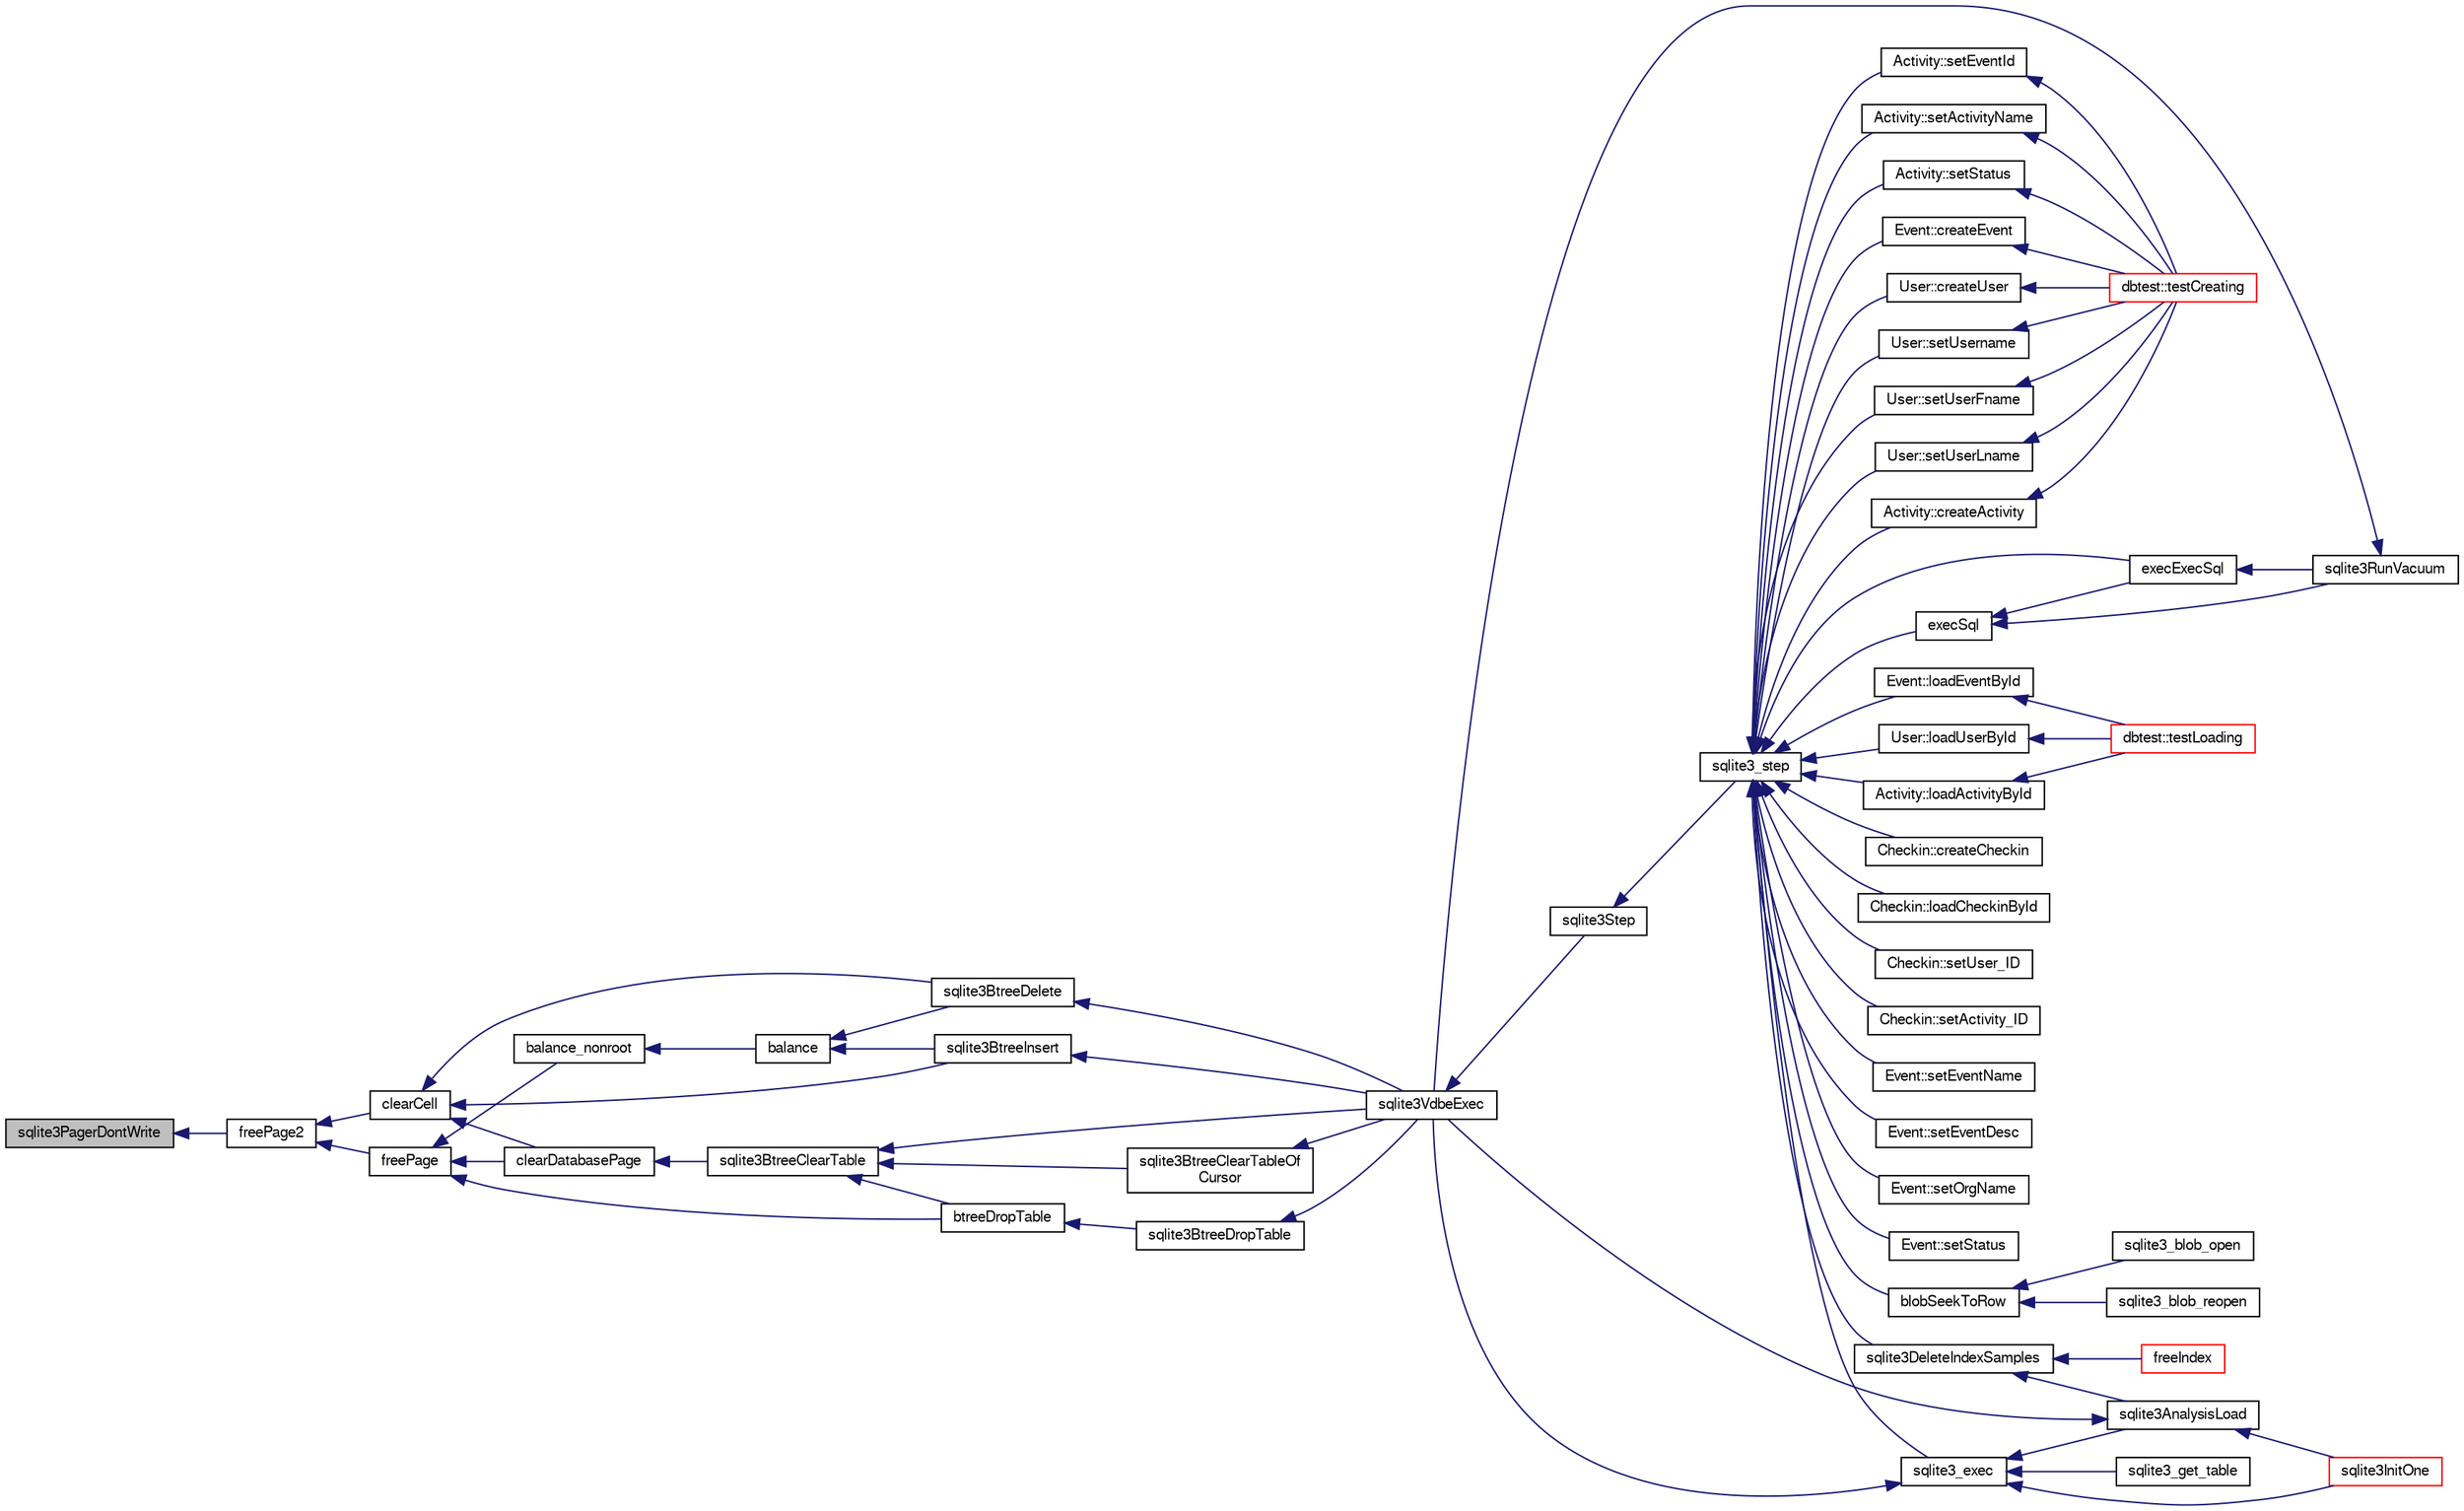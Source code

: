 digraph "sqlite3PagerDontWrite"
{
  edge [fontname="FreeSans",fontsize="10",labelfontname="FreeSans",labelfontsize="10"];
  node [fontname="FreeSans",fontsize="10",shape=record];
  rankdir="LR";
  Node627292 [label="sqlite3PagerDontWrite",height=0.2,width=0.4,color="black", fillcolor="grey75", style="filled", fontcolor="black"];
  Node627292 -> Node627293 [dir="back",color="midnightblue",fontsize="10",style="solid",fontname="FreeSans"];
  Node627293 [label="freePage2",height=0.2,width=0.4,color="black", fillcolor="white", style="filled",URL="$sqlite3_8c.html#a625a2c2bdaf95cdb3a7cb945201f7efb"];
  Node627293 -> Node627294 [dir="back",color="midnightblue",fontsize="10",style="solid",fontname="FreeSans"];
  Node627294 [label="freePage",height=0.2,width=0.4,color="black", fillcolor="white", style="filled",URL="$sqlite3_8c.html#ad98f5006fdec390948dd2966cf0cf12f"];
  Node627294 -> Node627295 [dir="back",color="midnightblue",fontsize="10",style="solid",fontname="FreeSans"];
  Node627295 [label="balance_nonroot",height=0.2,width=0.4,color="black", fillcolor="white", style="filled",URL="$sqlite3_8c.html#a513ba5c0beb3462a4b60064469f1539d"];
  Node627295 -> Node627296 [dir="back",color="midnightblue",fontsize="10",style="solid",fontname="FreeSans"];
  Node627296 [label="balance",height=0.2,width=0.4,color="black", fillcolor="white", style="filled",URL="$sqlite3_8c.html#a173f7c872fb68ccd3a20440d640b66c7"];
  Node627296 -> Node627297 [dir="back",color="midnightblue",fontsize="10",style="solid",fontname="FreeSans"];
  Node627297 [label="sqlite3BtreeInsert",height=0.2,width=0.4,color="black", fillcolor="white", style="filled",URL="$sqlite3_8c.html#aa6c6b68ed28d38984e5fa329794d7f02"];
  Node627297 -> Node627298 [dir="back",color="midnightblue",fontsize="10",style="solid",fontname="FreeSans"];
  Node627298 [label="sqlite3VdbeExec",height=0.2,width=0.4,color="black", fillcolor="white", style="filled",URL="$sqlite3_8c.html#a8ce40a614bdc56719c4d642b1e4dfb21"];
  Node627298 -> Node627299 [dir="back",color="midnightblue",fontsize="10",style="solid",fontname="FreeSans"];
  Node627299 [label="sqlite3Step",height=0.2,width=0.4,color="black", fillcolor="white", style="filled",URL="$sqlite3_8c.html#a3f2872e873e2758a4beedad1d5113554"];
  Node627299 -> Node627300 [dir="back",color="midnightblue",fontsize="10",style="solid",fontname="FreeSans"];
  Node627300 [label="sqlite3_step",height=0.2,width=0.4,color="black", fillcolor="white", style="filled",URL="$sqlite3_8h.html#ac1e491ce36b7471eb28387f7d3c74334"];
  Node627300 -> Node627301 [dir="back",color="midnightblue",fontsize="10",style="solid",fontname="FreeSans"];
  Node627301 [label="Activity::createActivity",height=0.2,width=0.4,color="black", fillcolor="white", style="filled",URL="$classActivity.html#a813cc5e52c14ab49b39014c134e3425b"];
  Node627301 -> Node627302 [dir="back",color="midnightblue",fontsize="10",style="solid",fontname="FreeSans"];
  Node627302 [label="dbtest::testCreating",height=0.2,width=0.4,color="red", fillcolor="white", style="filled",URL="$classdbtest.html#a8193e88a7df657069c8a6bd09c8243b7"];
  Node627300 -> Node627304 [dir="back",color="midnightblue",fontsize="10",style="solid",fontname="FreeSans"];
  Node627304 [label="Activity::loadActivityById",height=0.2,width=0.4,color="black", fillcolor="white", style="filled",URL="$classActivity.html#abe4ffb4f08a47212ebf9013259d9e7fd"];
  Node627304 -> Node627305 [dir="back",color="midnightblue",fontsize="10",style="solid",fontname="FreeSans"];
  Node627305 [label="dbtest::testLoading",height=0.2,width=0.4,color="red", fillcolor="white", style="filled",URL="$classdbtest.html#a6f98d82a2c8e2b9040848763504ddae1"];
  Node627300 -> Node627306 [dir="back",color="midnightblue",fontsize="10",style="solid",fontname="FreeSans"];
  Node627306 [label="Activity::setEventId",height=0.2,width=0.4,color="black", fillcolor="white", style="filled",URL="$classActivity.html#adb1d0fd0d08f473e068f0a4086bfa9ca"];
  Node627306 -> Node627302 [dir="back",color="midnightblue",fontsize="10",style="solid",fontname="FreeSans"];
  Node627300 -> Node627307 [dir="back",color="midnightblue",fontsize="10",style="solid",fontname="FreeSans"];
  Node627307 [label="Activity::setActivityName",height=0.2,width=0.4,color="black", fillcolor="white", style="filled",URL="$classActivity.html#a62dc3737b33915a36086f9dd26d16a81"];
  Node627307 -> Node627302 [dir="back",color="midnightblue",fontsize="10",style="solid",fontname="FreeSans"];
  Node627300 -> Node627308 [dir="back",color="midnightblue",fontsize="10",style="solid",fontname="FreeSans"];
  Node627308 [label="Activity::setStatus",height=0.2,width=0.4,color="black", fillcolor="white", style="filled",URL="$classActivity.html#af618135a7738f4d2a7ee147a8ef912ea"];
  Node627308 -> Node627302 [dir="back",color="midnightblue",fontsize="10",style="solid",fontname="FreeSans"];
  Node627300 -> Node627309 [dir="back",color="midnightblue",fontsize="10",style="solid",fontname="FreeSans"];
  Node627309 [label="Checkin::createCheckin",height=0.2,width=0.4,color="black", fillcolor="white", style="filled",URL="$classCheckin.html#a4e40acdf7fff0e607f6de4f24f3a163c"];
  Node627300 -> Node627310 [dir="back",color="midnightblue",fontsize="10",style="solid",fontname="FreeSans"];
  Node627310 [label="Checkin::loadCheckinById",height=0.2,width=0.4,color="black", fillcolor="white", style="filled",URL="$classCheckin.html#a3461f70ea6c68475225f2a07f78a21e0"];
  Node627300 -> Node627311 [dir="back",color="midnightblue",fontsize="10",style="solid",fontname="FreeSans"];
  Node627311 [label="Checkin::setUser_ID",height=0.2,width=0.4,color="black", fillcolor="white", style="filled",URL="$classCheckin.html#a76ab640f4f912876dbebf183db5359c6"];
  Node627300 -> Node627312 [dir="back",color="midnightblue",fontsize="10",style="solid",fontname="FreeSans"];
  Node627312 [label="Checkin::setActivity_ID",height=0.2,width=0.4,color="black", fillcolor="white", style="filled",URL="$classCheckin.html#ab2ff3ec2604ec73a42af25874a00b232"];
  Node627300 -> Node627313 [dir="back",color="midnightblue",fontsize="10",style="solid",fontname="FreeSans"];
  Node627313 [label="Event::createEvent",height=0.2,width=0.4,color="black", fillcolor="white", style="filled",URL="$classEvent.html#a77adb9f4a46ffb32c2d931f0691f5903"];
  Node627313 -> Node627302 [dir="back",color="midnightblue",fontsize="10",style="solid",fontname="FreeSans"];
  Node627300 -> Node627314 [dir="back",color="midnightblue",fontsize="10",style="solid",fontname="FreeSans"];
  Node627314 [label="Event::loadEventById",height=0.2,width=0.4,color="black", fillcolor="white", style="filled",URL="$classEvent.html#afa66cea33f722dbeecb69cc98fdea055"];
  Node627314 -> Node627305 [dir="back",color="midnightblue",fontsize="10",style="solid",fontname="FreeSans"];
  Node627300 -> Node627315 [dir="back",color="midnightblue",fontsize="10",style="solid",fontname="FreeSans"];
  Node627315 [label="Event::setEventName",height=0.2,width=0.4,color="black", fillcolor="white", style="filled",URL="$classEvent.html#a10596b6ca077df05184e30d62b08729d"];
  Node627300 -> Node627316 [dir="back",color="midnightblue",fontsize="10",style="solid",fontname="FreeSans"];
  Node627316 [label="Event::setEventDesc",height=0.2,width=0.4,color="black", fillcolor="white", style="filled",URL="$classEvent.html#ae36b8377dcae792f1c5c4726024c981b"];
  Node627300 -> Node627317 [dir="back",color="midnightblue",fontsize="10",style="solid",fontname="FreeSans"];
  Node627317 [label="Event::setOrgName",height=0.2,width=0.4,color="black", fillcolor="white", style="filled",URL="$classEvent.html#a19aac0f776bd764563a54977656cf680"];
  Node627300 -> Node627318 [dir="back",color="midnightblue",fontsize="10",style="solid",fontname="FreeSans"];
  Node627318 [label="Event::setStatus",height=0.2,width=0.4,color="black", fillcolor="white", style="filled",URL="$classEvent.html#ab0a6b9285af0f4172eb841e2b80f8972"];
  Node627300 -> Node627319 [dir="back",color="midnightblue",fontsize="10",style="solid",fontname="FreeSans"];
  Node627319 [label="blobSeekToRow",height=0.2,width=0.4,color="black", fillcolor="white", style="filled",URL="$sqlite3_8c.html#afff57e13332b98c8a44a7cebe38962ab"];
  Node627319 -> Node627320 [dir="back",color="midnightblue",fontsize="10",style="solid",fontname="FreeSans"];
  Node627320 [label="sqlite3_blob_open",height=0.2,width=0.4,color="black", fillcolor="white", style="filled",URL="$sqlite3_8h.html#adb8ad839a5bdd62a43785132bc7dd518"];
  Node627319 -> Node627321 [dir="back",color="midnightblue",fontsize="10",style="solid",fontname="FreeSans"];
  Node627321 [label="sqlite3_blob_reopen",height=0.2,width=0.4,color="black", fillcolor="white", style="filled",URL="$sqlite3_8h.html#abc77c24fdc0150138490359a94360f7e"];
  Node627300 -> Node627322 [dir="back",color="midnightblue",fontsize="10",style="solid",fontname="FreeSans"];
  Node627322 [label="sqlite3DeleteIndexSamples",height=0.2,width=0.4,color="black", fillcolor="white", style="filled",URL="$sqlite3_8c.html#aaeda0302fbf61397ec009f65bed047ef"];
  Node627322 -> Node627323 [dir="back",color="midnightblue",fontsize="10",style="solid",fontname="FreeSans"];
  Node627323 [label="sqlite3AnalysisLoad",height=0.2,width=0.4,color="black", fillcolor="white", style="filled",URL="$sqlite3_8c.html#a48a2301c27e1d3d68708b9b8761b5a01"];
  Node627323 -> Node627298 [dir="back",color="midnightblue",fontsize="10",style="solid",fontname="FreeSans"];
  Node627323 -> Node627324 [dir="back",color="midnightblue",fontsize="10",style="solid",fontname="FreeSans"];
  Node627324 [label="sqlite3InitOne",height=0.2,width=0.4,color="red", fillcolor="white", style="filled",URL="$sqlite3_8c.html#ac4318b25df65269906b0379251fe9b85"];
  Node627322 -> Node627425 [dir="back",color="midnightblue",fontsize="10",style="solid",fontname="FreeSans"];
  Node627425 [label="freeIndex",height=0.2,width=0.4,color="red", fillcolor="white", style="filled",URL="$sqlite3_8c.html#a00907c99c18d5bcb9d0b38c077146c31"];
  Node627300 -> Node627491 [dir="back",color="midnightblue",fontsize="10",style="solid",fontname="FreeSans"];
  Node627491 [label="sqlite3_exec",height=0.2,width=0.4,color="black", fillcolor="white", style="filled",URL="$sqlite3_8h.html#a97487ec8150e0bcc8fa392ab8f0e24db"];
  Node627491 -> Node627298 [dir="back",color="midnightblue",fontsize="10",style="solid",fontname="FreeSans"];
  Node627491 -> Node627323 [dir="back",color="midnightblue",fontsize="10",style="solid",fontname="FreeSans"];
  Node627491 -> Node627324 [dir="back",color="midnightblue",fontsize="10",style="solid",fontname="FreeSans"];
  Node627491 -> Node627492 [dir="back",color="midnightblue",fontsize="10",style="solid",fontname="FreeSans"];
  Node627492 [label="sqlite3_get_table",height=0.2,width=0.4,color="black", fillcolor="white", style="filled",URL="$sqlite3_8h.html#a5effeac4e12df57beaa35c5be1f61579"];
  Node627300 -> Node627482 [dir="back",color="midnightblue",fontsize="10",style="solid",fontname="FreeSans"];
  Node627482 [label="execSql",height=0.2,width=0.4,color="black", fillcolor="white", style="filled",URL="$sqlite3_8c.html#a7d16651b98a110662f4c265eff0246cb"];
  Node627482 -> Node627483 [dir="back",color="midnightblue",fontsize="10",style="solid",fontname="FreeSans"];
  Node627483 [label="execExecSql",height=0.2,width=0.4,color="black", fillcolor="white", style="filled",URL="$sqlite3_8c.html#ac1be09a6c047f21133d16378d301e0d4"];
  Node627483 -> Node627484 [dir="back",color="midnightblue",fontsize="10",style="solid",fontname="FreeSans"];
  Node627484 [label="sqlite3RunVacuum",height=0.2,width=0.4,color="black", fillcolor="white", style="filled",URL="$sqlite3_8c.html#a5e83ddc7b3e7e8e79ad5d1fc92de1d2f"];
  Node627484 -> Node627298 [dir="back",color="midnightblue",fontsize="10",style="solid",fontname="FreeSans"];
  Node627482 -> Node627484 [dir="back",color="midnightblue",fontsize="10",style="solid",fontname="FreeSans"];
  Node627300 -> Node627483 [dir="back",color="midnightblue",fontsize="10",style="solid",fontname="FreeSans"];
  Node627300 -> Node627485 [dir="back",color="midnightblue",fontsize="10",style="solid",fontname="FreeSans"];
  Node627485 [label="User::createUser",height=0.2,width=0.4,color="black", fillcolor="white", style="filled",URL="$classUser.html#a22ed673939e8cc0a136130b809bba513"];
  Node627485 -> Node627302 [dir="back",color="midnightblue",fontsize="10",style="solid",fontname="FreeSans"];
  Node627300 -> Node627486 [dir="back",color="midnightblue",fontsize="10",style="solid",fontname="FreeSans"];
  Node627486 [label="User::loadUserById",height=0.2,width=0.4,color="black", fillcolor="white", style="filled",URL="$classUser.html#a863377665b7fb83c5547dcf9727f5092"];
  Node627486 -> Node627305 [dir="back",color="midnightblue",fontsize="10",style="solid",fontname="FreeSans"];
  Node627300 -> Node627487 [dir="back",color="midnightblue",fontsize="10",style="solid",fontname="FreeSans"];
  Node627487 [label="User::setUsername",height=0.2,width=0.4,color="black", fillcolor="white", style="filled",URL="$classUser.html#aa0497022a136cb78de785b0a39ae60b1"];
  Node627487 -> Node627302 [dir="back",color="midnightblue",fontsize="10",style="solid",fontname="FreeSans"];
  Node627300 -> Node627488 [dir="back",color="midnightblue",fontsize="10",style="solid",fontname="FreeSans"];
  Node627488 [label="User::setUserFname",height=0.2,width=0.4,color="black", fillcolor="white", style="filled",URL="$classUser.html#a72657eb55cd0ca437b4841a43f19912f"];
  Node627488 -> Node627302 [dir="back",color="midnightblue",fontsize="10",style="solid",fontname="FreeSans"];
  Node627300 -> Node627489 [dir="back",color="midnightblue",fontsize="10",style="solid",fontname="FreeSans"];
  Node627489 [label="User::setUserLname",height=0.2,width=0.4,color="black", fillcolor="white", style="filled",URL="$classUser.html#aa25973387e5afe1aa6f60dd6545e33b5"];
  Node627489 -> Node627302 [dir="back",color="midnightblue",fontsize="10",style="solid",fontname="FreeSans"];
  Node627296 -> Node627559 [dir="back",color="midnightblue",fontsize="10",style="solid",fontname="FreeSans"];
  Node627559 [label="sqlite3BtreeDelete",height=0.2,width=0.4,color="black", fillcolor="white", style="filled",URL="$sqlite3_8c.html#a65c40cd7ec987dbd25392a180f388fe7"];
  Node627559 -> Node627298 [dir="back",color="midnightblue",fontsize="10",style="solid",fontname="FreeSans"];
  Node627294 -> Node627560 [dir="back",color="midnightblue",fontsize="10",style="solid",fontname="FreeSans"];
  Node627560 [label="clearDatabasePage",height=0.2,width=0.4,color="black", fillcolor="white", style="filled",URL="$sqlite3_8c.html#aecc3046a56feeeabd3ca93c0685e35d5"];
  Node627560 -> Node627561 [dir="back",color="midnightblue",fontsize="10",style="solid",fontname="FreeSans"];
  Node627561 [label="sqlite3BtreeClearTable",height=0.2,width=0.4,color="black", fillcolor="white", style="filled",URL="$sqlite3_8c.html#ac2fcbee7dcc155d776ecf9d5151f3872"];
  Node627561 -> Node627562 [dir="back",color="midnightblue",fontsize="10",style="solid",fontname="FreeSans"];
  Node627562 [label="sqlite3BtreeClearTableOf\lCursor",height=0.2,width=0.4,color="black", fillcolor="white", style="filled",URL="$sqlite3_8c.html#a31f4ef273f0625b74b993177f5903454"];
  Node627562 -> Node627298 [dir="back",color="midnightblue",fontsize="10",style="solid",fontname="FreeSans"];
  Node627561 -> Node627563 [dir="back",color="midnightblue",fontsize="10",style="solid",fontname="FreeSans"];
  Node627563 [label="btreeDropTable",height=0.2,width=0.4,color="black", fillcolor="white", style="filled",URL="$sqlite3_8c.html#abba4061ea34842db278e91f537d2c2ff"];
  Node627563 -> Node627564 [dir="back",color="midnightblue",fontsize="10",style="solid",fontname="FreeSans"];
  Node627564 [label="sqlite3BtreeDropTable",height=0.2,width=0.4,color="black", fillcolor="white", style="filled",URL="$sqlite3_8c.html#a7b9a218bc08d8acfc94b74ea5c47eaa8"];
  Node627564 -> Node627298 [dir="back",color="midnightblue",fontsize="10",style="solid",fontname="FreeSans"];
  Node627561 -> Node627298 [dir="back",color="midnightblue",fontsize="10",style="solid",fontname="FreeSans"];
  Node627294 -> Node627563 [dir="back",color="midnightblue",fontsize="10",style="solid",fontname="FreeSans"];
  Node627293 -> Node627565 [dir="back",color="midnightblue",fontsize="10",style="solid",fontname="FreeSans"];
  Node627565 [label="clearCell",height=0.2,width=0.4,color="black", fillcolor="white", style="filled",URL="$sqlite3_8c.html#acde9692b1b53b7e35fa3ee62c01a0341"];
  Node627565 -> Node627297 [dir="back",color="midnightblue",fontsize="10",style="solid",fontname="FreeSans"];
  Node627565 -> Node627559 [dir="back",color="midnightblue",fontsize="10",style="solid",fontname="FreeSans"];
  Node627565 -> Node627560 [dir="back",color="midnightblue",fontsize="10",style="solid",fontname="FreeSans"];
}
